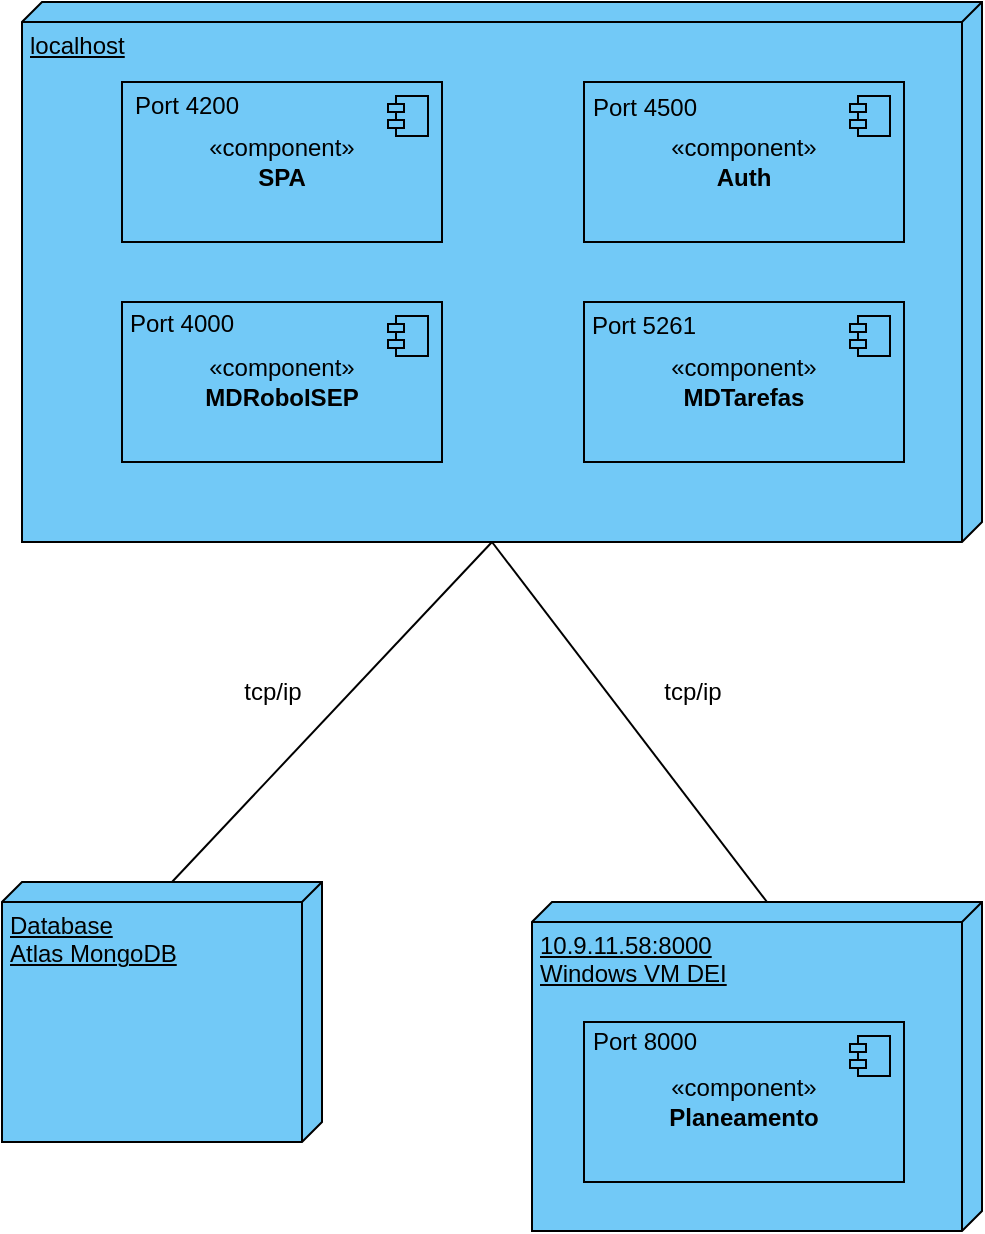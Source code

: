 <mxfile version="22.1.16" type="device">
  <diagram name="Page-1" id="nlCo7uOTXH8S5-hPUu7m">
    <mxGraphModel dx="2759" dy="1067" grid="1" gridSize="10" guides="1" tooltips="1" connect="1" arrows="1" fold="1" page="1" pageScale="1" pageWidth="850" pageHeight="1100" math="0" shadow="0">
      <root>
        <mxCell id="0" />
        <mxCell id="1" parent="0" />
        <mxCell id="1v_EZ-CLWt01RcDr0w3T-3" value="Database&lt;br&gt;Atlas MongoDB" style="verticalAlign=top;align=left;spacingTop=8;spacingLeft=2;spacingRight=12;shape=cube;size=10;direction=south;fontStyle=4;html=1;whiteSpace=wrap;fillColor=#72C9F7;" parent="1" vertex="1">
          <mxGeometry x="-60" y="630" width="160" height="130" as="geometry" />
        </mxCell>
        <mxCell id="1v_EZ-CLWt01RcDr0w3T-4" value="tcp/ip" style="text;html=1;align=center;verticalAlign=middle;resizable=0;points=[];autosize=1;strokeColor=none;fillColor=none;" parent="1" vertex="1">
          <mxGeometry x="375" y="650" width="50" height="30" as="geometry" />
        </mxCell>
        <mxCell id="y9guBKbFsz0AJxuNfq-v-2" value="" style="endArrow=none;html=1;rounded=0;exitX=0;exitY=0;exitDx=0;exitDy=75;exitPerimeter=0;entryX=0;entryY=0;entryDx=270;entryDy=245;entryPerimeter=0;" parent="1" source="1v_EZ-CLWt01RcDr0w3T-3" target="y9guBKbFsz0AJxuNfq-v-11" edge="1">
          <mxGeometry width="50" height="50" relative="1" as="geometry">
            <mxPoint x="229.5" y="595.5" as="sourcePoint" />
            <mxPoint x="410" y="470" as="targetPoint" />
          </mxGeometry>
        </mxCell>
        <mxCell id="y9guBKbFsz0AJxuNfq-v-8" value="tcp/ip" style="text;html=1;align=center;verticalAlign=middle;resizable=0;points=[];autosize=1;strokeColor=none;fillColor=none;" parent="1" vertex="1">
          <mxGeometry x="50" y="520" width="50" height="30" as="geometry" />
        </mxCell>
        <mxCell id="y9guBKbFsz0AJxuNfq-v-9" value="" style="endArrow=none;html=1;rounded=0;exitX=0;exitY=0;exitDx=270;exitDy=245;exitPerimeter=0;entryX=0;entryY=0;entryDx=0;entryDy=107.5;entryPerimeter=0;" parent="1" source="y9guBKbFsz0AJxuNfq-v-11" target="y9guBKbFsz0AJxuNfq-v-10" edge="1">
          <mxGeometry width="50" height="50" relative="1" as="geometry">
            <mxPoint x="337" y="595.5" as="sourcePoint" />
            <mxPoint x="480" y="610" as="targetPoint" />
          </mxGeometry>
        </mxCell>
        <mxCell id="y9guBKbFsz0AJxuNfq-v-10" value="10.9.11.58:8000&lt;br&gt;Windows VM DEI" style="verticalAlign=top;align=left;spacingTop=8;spacingLeft=2;spacingRight=12;shape=cube;size=10;direction=south;fontStyle=4;html=1;whiteSpace=wrap;fillColor=#72C9F7;" parent="1" vertex="1">
          <mxGeometry x="205" y="640" width="225" height="164.5" as="geometry" />
        </mxCell>
        <mxCell id="y9guBKbFsz0AJxuNfq-v-6" value="«component»&lt;br&gt;&lt;b&gt;Planeamento&lt;/b&gt;" style="html=1;dropTarget=0;whiteSpace=wrap;fillColor=#72C9F7;" parent="1" vertex="1">
          <mxGeometry x="231" y="700" width="160" height="80" as="geometry" />
        </mxCell>
        <mxCell id="y9guBKbFsz0AJxuNfq-v-7" value="" style="shape=module;jettyWidth=8;jettyHeight=4;fillColor=#72C9F7;" parent="y9guBKbFsz0AJxuNfq-v-6" vertex="1">
          <mxGeometry x="1" width="20" height="20" relative="1" as="geometry">
            <mxPoint x="-27" y="7" as="offset" />
          </mxGeometry>
        </mxCell>
        <mxCell id="y9guBKbFsz0AJxuNfq-v-11" value="localhost" style="verticalAlign=top;align=left;spacingTop=8;spacingLeft=2;spacingRight=12;shape=cube;size=10;direction=south;fontStyle=4;html=1;whiteSpace=wrap;fillColor=#72C9F7;" parent="1" vertex="1">
          <mxGeometry x="-50" y="190" width="480" height="270" as="geometry" />
        </mxCell>
        <mxCell id="1v_EZ-CLWt01RcDr0w3T-5" value="«component»&lt;br&gt;&lt;b&gt;SPA&lt;/b&gt;" style="html=1;dropTarget=0;whiteSpace=wrap;fillColor=#72C9F7;" parent="1" vertex="1">
          <mxGeometry y="230" width="160" height="80" as="geometry" />
        </mxCell>
        <mxCell id="1v_EZ-CLWt01RcDr0w3T-6" value="" style="shape=module;jettyWidth=8;jettyHeight=4;fillColor=#72C9F7;" parent="1v_EZ-CLWt01RcDr0w3T-5" vertex="1">
          <mxGeometry x="1" width="20" height="20" relative="1" as="geometry">
            <mxPoint x="-27" y="7" as="offset" />
          </mxGeometry>
        </mxCell>
        <mxCell id="zVLe0icVvGm8HM5O1UPa-1" value="Port 4200" style="text;html=1;align=center;verticalAlign=middle;resizable=0;points=[];autosize=1;strokeColor=none;fillColor=none;" parent="1" vertex="1">
          <mxGeometry x="-8" y="227" width="80" height="30" as="geometry" />
        </mxCell>
        <mxCell id="zVLe0icVvGm8HM5O1UPa-2" value="«component»&lt;br&gt;&lt;b&gt;Auth&lt;/b&gt;" style="html=1;dropTarget=0;whiteSpace=wrap;fillColor=#72C9F7;" parent="1" vertex="1">
          <mxGeometry x="231" y="230" width="160" height="80" as="geometry" />
        </mxCell>
        <mxCell id="zVLe0icVvGm8HM5O1UPa-3" value="" style="shape=module;jettyWidth=8;jettyHeight=4;fillColor=#72C9F7;" parent="zVLe0icVvGm8HM5O1UPa-2" vertex="1">
          <mxGeometry x="1" width="20" height="20" relative="1" as="geometry">
            <mxPoint x="-27" y="7" as="offset" />
          </mxGeometry>
        </mxCell>
        <mxCell id="zVLe0icVvGm8HM5O1UPa-4" value="Port 4500" style="text;html=1;align=center;verticalAlign=middle;resizable=0;points=[];autosize=1;strokeColor=none;fillColor=none;" parent="1" vertex="1">
          <mxGeometry x="221" y="228" width="80" height="30" as="geometry" />
        </mxCell>
        <mxCell id="zVLe0icVvGm8HM5O1UPa-5" value="«component»&lt;br&gt;&lt;b&gt;MDTarefas&lt;/b&gt;" style="html=1;dropTarget=0;whiteSpace=wrap;fillColor=#72C9F7;" parent="1" vertex="1">
          <mxGeometry x="231" y="340" width="160" height="80" as="geometry" />
        </mxCell>
        <mxCell id="zVLe0icVvGm8HM5O1UPa-6" value="" style="shape=module;jettyWidth=8;jettyHeight=4;fillColor=#72C9F7;" parent="zVLe0icVvGm8HM5O1UPa-5" vertex="1">
          <mxGeometry x="1" width="20" height="20" relative="1" as="geometry">
            <mxPoint x="-27" y="7" as="offset" />
          </mxGeometry>
        </mxCell>
        <mxCell id="-xqnAD-rzFhGNI5JszeZ-1" value="«component»&lt;br&gt;&lt;b&gt;MDRoboISEP&lt;/b&gt;" style="html=1;dropTarget=0;whiteSpace=wrap;fillColor=#72C9F7;" parent="1" vertex="1">
          <mxGeometry y="340" width="160" height="80" as="geometry" />
        </mxCell>
        <mxCell id="-xqnAD-rzFhGNI5JszeZ-2" value="" style="shape=module;jettyWidth=8;jettyHeight=4;fillColor=#72C9F7;" parent="-xqnAD-rzFhGNI5JszeZ-1" vertex="1">
          <mxGeometry x="1" width="20" height="20" relative="1" as="geometry">
            <mxPoint x="-27" y="7" as="offset" />
          </mxGeometry>
        </mxCell>
        <mxCell id="naXCrAjqUs4b8Jdf9ul7-1" value="Port 4000" style="text;strokeColor=none;align=center;fillColor=none;html=1;verticalAlign=middle;whiteSpace=wrap;rounded=0;" vertex="1" parent="1">
          <mxGeometry y="336" width="60" height="30" as="geometry" />
        </mxCell>
        <mxCell id="naXCrAjqUs4b8Jdf9ul7-2" value="Port 5261" style="text;strokeColor=none;align=center;fillColor=none;html=1;verticalAlign=middle;whiteSpace=wrap;rounded=0;" vertex="1" parent="1">
          <mxGeometry x="231" y="337" width="60" height="30" as="geometry" />
        </mxCell>
        <mxCell id="naXCrAjqUs4b8Jdf9ul7-3" value="Port 8000" style="text;html=1;align=center;verticalAlign=middle;resizable=0;points=[];autosize=1;strokeColor=none;fillColor=none;" vertex="1" parent="1">
          <mxGeometry x="221" y="695" width="80" height="30" as="geometry" />
        </mxCell>
        <mxCell id="naXCrAjqUs4b8Jdf9ul7-4" value="tcp/ip" style="text;html=1;align=center;verticalAlign=middle;resizable=0;points=[];autosize=1;strokeColor=none;fillColor=none;" vertex="1" parent="1">
          <mxGeometry x="260" y="520" width="50" height="30" as="geometry" />
        </mxCell>
      </root>
    </mxGraphModel>
  </diagram>
</mxfile>

